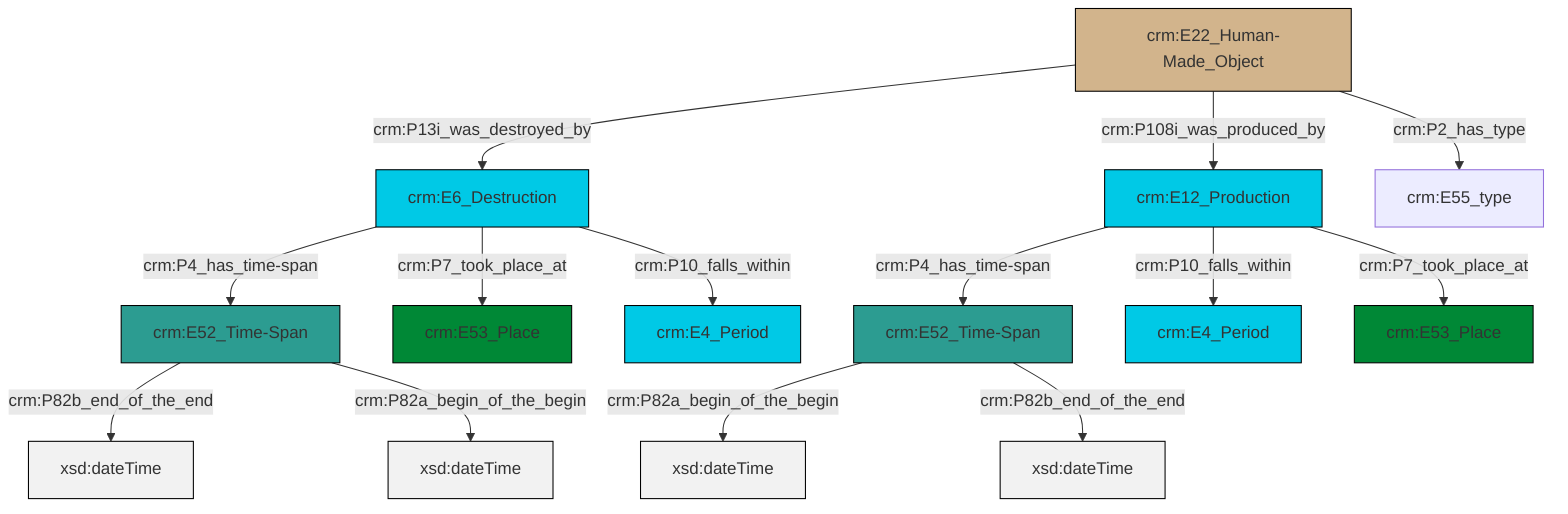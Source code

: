 graph TD
classDef Literal fill:#f2f2f2,stroke:#000000;
classDef CRM_Entity fill:#FFFFFF,stroke:#000000;
classDef Temporal_Entity fill:#00C9E6, stroke:#000000;
classDef Type fill:#E18312, stroke:#000000;
classDef Time-Span fill:#2C9C91, stroke:#000000;
classDef Appellation fill:#FFEB7F, stroke:#000000;
classDef Place fill:#008836, stroke:#000000;
classDef Persistent_Item fill:#B266B2, stroke:#000000;
classDef Conceptual_Object fill:#FFD700, stroke:#000000;
classDef Physical_Thing fill:#D2B48C, stroke:#000000;
classDef Actor fill:#f58aad, stroke:#000000;
classDef PC_Classes fill:#4ce600, stroke:#000000;
classDef Multi fill:#cccccc,stroke:#000000;

0["crm:E22_Human-Made_Object"]:::Physical_Thing -->|crm:P13i_was_destroyed_by| 1["crm:E6_Destruction"]:::Temporal_Entity
1["crm:E6_Destruction"]:::Temporal_Entity -->|crm:P4_has_time-span| 2["crm:E52_Time-Span"]:::Time-Span
3["crm:E52_Time-Span"]:::Time-Span -->|crm:P82a_begin_of_the_begin| 4[xsd:dateTime]:::Literal
9["crm:E12_Production"]:::Temporal_Entity -->|crm:P4_has_time-span| 3["crm:E52_Time-Span"]:::Time-Span
2["crm:E52_Time-Span"]:::Time-Span -->|crm:P82b_end_of_the_end| 10[xsd:dateTime]:::Literal
0["crm:E22_Human-Made_Object"]:::Physical_Thing -->|crm:P108i_was_produced_by| 9["crm:E12_Production"]:::Temporal_Entity
2["crm:E52_Time-Span"]:::Time-Span -->|crm:P82a_begin_of_the_begin| 17[xsd:dateTime]:::Literal
9["crm:E12_Production"]:::Temporal_Entity -->|crm:P10_falls_within| 19["crm:E4_Period"]:::Temporal_Entity
1["crm:E6_Destruction"]:::Temporal_Entity -->|crm:P7_took_place_at| 11["crm:E53_Place"]:::Place
9["crm:E12_Production"]:::Temporal_Entity -->|crm:P7_took_place_at| 7["crm:E53_Place"]:::Place
3["crm:E52_Time-Span"]:::Time-Span -->|crm:P82b_end_of_the_end| 21[xsd:dateTime]:::Literal
0["crm:E22_Human-Made_Object"]:::Physical_Thing -->|crm:P2_has_type| 22["crm:E55_type"]:::Default
1["crm:E6_Destruction"]:::Temporal_Entity -->|crm:P10_falls_within| 15["crm:E4_Period"]:::Temporal_Entity